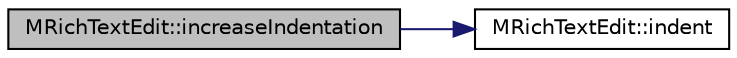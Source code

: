 digraph "MRichTextEdit::increaseIndentation"
{
  edge [fontname="Helvetica",fontsize="10",labelfontname="Helvetica",labelfontsize="10"];
  node [fontname="Helvetica",fontsize="10",shape=record];
  rankdir="LR";
  Node54 [label="MRichTextEdit::increaseIndentation",height=0.2,width=0.4,color="black", fillcolor="grey75", style="filled", fontcolor="black"];
  Node54 -> Node55 [color="midnightblue",fontsize="10",style="solid",fontname="Helvetica"];
  Node55 [label="MRichTextEdit::indent",height=0.2,width=0.4,color="black", fillcolor="white", style="filled",URL="$class_m_rich_text_edit.html#ad1185def8aff6d92df93df7d09175602"];
}
